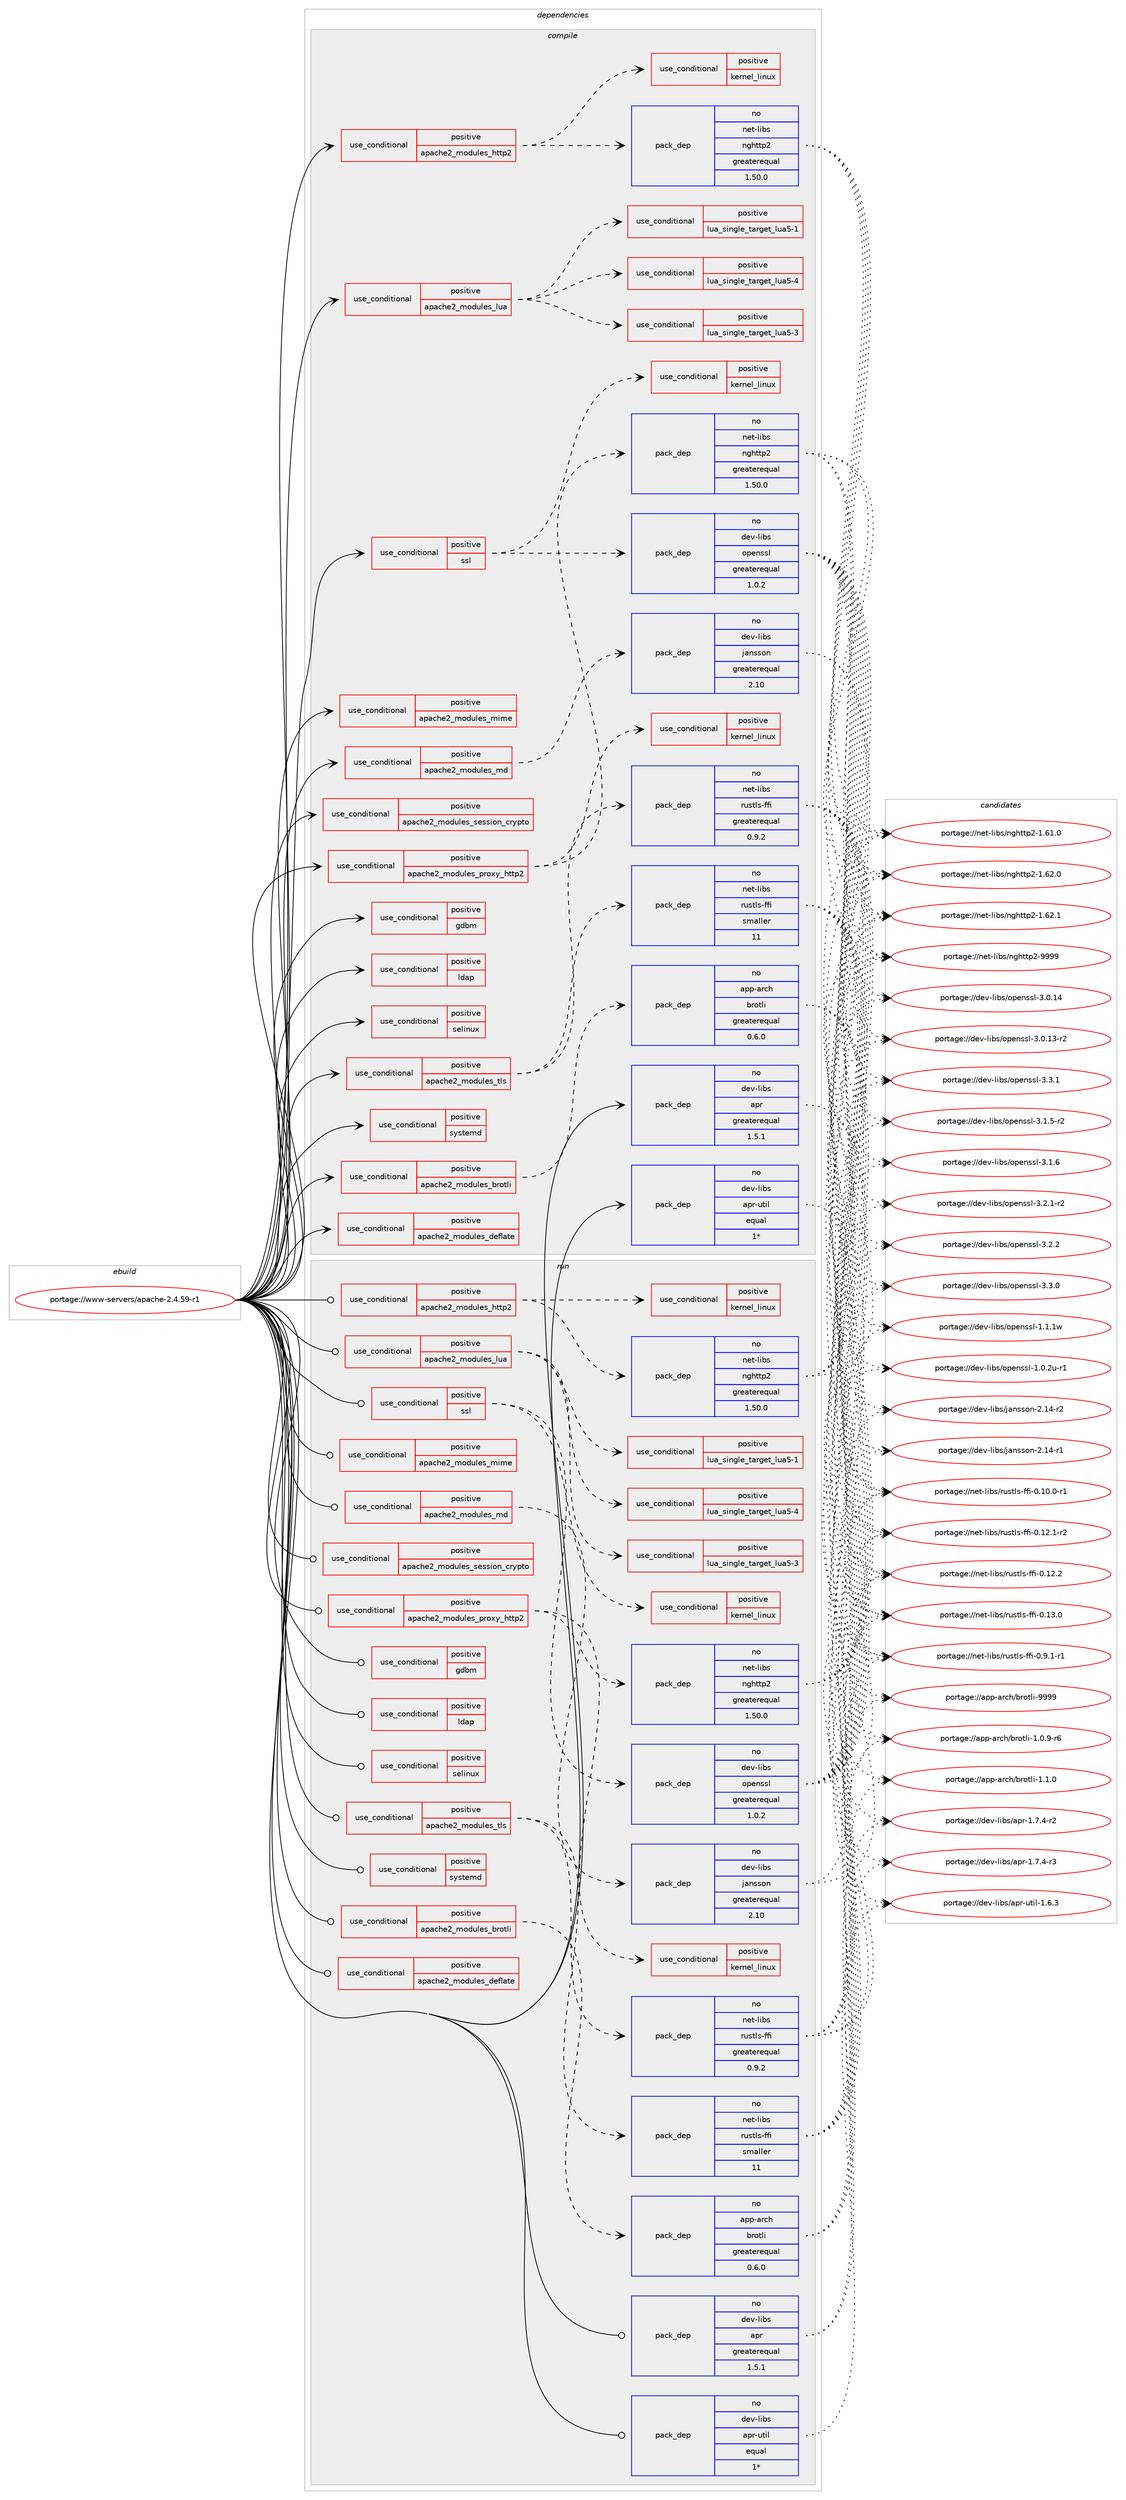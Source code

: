 digraph prolog {

# *************
# Graph options
# *************

newrank=true;
concentrate=true;
compound=true;
graph [rankdir=LR,fontname=Helvetica,fontsize=10,ranksep=1.5];#, ranksep=2.5, nodesep=0.2];
edge  [arrowhead=vee];
node  [fontname=Helvetica,fontsize=10];

# **********
# The ebuild
# **********

subgraph cluster_leftcol {
color=gray;
rank=same;
label=<<i>ebuild</i>>;
id [label="portage://www-servers/apache-2.4.59-r1", color=red, width=4, href="../www-servers/apache-2.4.59-r1.svg"];
}

# ****************
# The dependencies
# ****************

subgraph cluster_midcol {
color=gray;
label=<<i>dependencies</i>>;
subgraph cluster_compile {
fillcolor="#eeeeee";
style=filled;
label=<<i>compile</i>>;
subgraph cond117750 {
dependency226620 [label=<<TABLE BORDER="0" CELLBORDER="1" CELLSPACING="0" CELLPADDING="4"><TR><TD ROWSPAN="3" CELLPADDING="10">use_conditional</TD></TR><TR><TD>positive</TD></TR><TR><TD>apache2_modules_brotli</TD></TR></TABLE>>, shape=none, color=red];
subgraph pack105584 {
dependency226621 [label=<<TABLE BORDER="0" CELLBORDER="1" CELLSPACING="0" CELLPADDING="4" WIDTH="220"><TR><TD ROWSPAN="6" CELLPADDING="30">pack_dep</TD></TR><TR><TD WIDTH="110">no</TD></TR><TR><TD>app-arch</TD></TR><TR><TD>brotli</TD></TR><TR><TD>greaterequal</TD></TR><TR><TD>0.6.0</TD></TR></TABLE>>, shape=none, color=blue];
}
dependency226620:e -> dependency226621:w [weight=20,style="dashed",arrowhead="vee"];
}
id:e -> dependency226620:w [weight=20,style="solid",arrowhead="vee"];
subgraph cond117751 {
dependency226622 [label=<<TABLE BORDER="0" CELLBORDER="1" CELLSPACING="0" CELLPADDING="4"><TR><TD ROWSPAN="3" CELLPADDING="10">use_conditional</TD></TR><TR><TD>positive</TD></TR><TR><TD>apache2_modules_deflate</TD></TR></TABLE>>, shape=none, color=red];
# *** BEGIN UNKNOWN DEPENDENCY TYPE (TODO) ***
# dependency226622 -> package_dependency(portage://www-servers/apache-2.4.59-r1,install,no,sys-libs,zlib,none,[,,],[],[])
# *** END UNKNOWN DEPENDENCY TYPE (TODO) ***

}
id:e -> dependency226622:w [weight=20,style="solid",arrowhead="vee"];
subgraph cond117752 {
dependency226623 [label=<<TABLE BORDER="0" CELLBORDER="1" CELLSPACING="0" CELLPADDING="4"><TR><TD ROWSPAN="3" CELLPADDING="10">use_conditional</TD></TR><TR><TD>positive</TD></TR><TR><TD>apache2_modules_http2</TD></TR></TABLE>>, shape=none, color=red];
subgraph pack105585 {
dependency226624 [label=<<TABLE BORDER="0" CELLBORDER="1" CELLSPACING="0" CELLPADDING="4" WIDTH="220"><TR><TD ROWSPAN="6" CELLPADDING="30">pack_dep</TD></TR><TR><TD WIDTH="110">no</TD></TR><TR><TD>net-libs</TD></TR><TR><TD>nghttp2</TD></TR><TR><TD>greaterequal</TD></TR><TR><TD>1.50.0</TD></TR></TABLE>>, shape=none, color=blue];
}
dependency226623:e -> dependency226624:w [weight=20,style="dashed",arrowhead="vee"];
subgraph cond117753 {
dependency226625 [label=<<TABLE BORDER="0" CELLBORDER="1" CELLSPACING="0" CELLPADDING="4"><TR><TD ROWSPAN="3" CELLPADDING="10">use_conditional</TD></TR><TR><TD>positive</TD></TR><TR><TD>kernel_linux</TD></TR></TABLE>>, shape=none, color=red];
# *** BEGIN UNKNOWN DEPENDENCY TYPE (TODO) ***
# dependency226625 -> package_dependency(portage://www-servers/apache-2.4.59-r1,install,no,sys-apps,util-linux,none,[,,],[],[])
# *** END UNKNOWN DEPENDENCY TYPE (TODO) ***

}
dependency226623:e -> dependency226625:w [weight=20,style="dashed",arrowhead="vee"];
}
id:e -> dependency226623:w [weight=20,style="solid",arrowhead="vee"];
subgraph cond117754 {
dependency226626 [label=<<TABLE BORDER="0" CELLBORDER="1" CELLSPACING="0" CELLPADDING="4"><TR><TD ROWSPAN="3" CELLPADDING="10">use_conditional</TD></TR><TR><TD>positive</TD></TR><TR><TD>apache2_modules_lua</TD></TR></TABLE>>, shape=none, color=red];
subgraph cond117755 {
dependency226627 [label=<<TABLE BORDER="0" CELLBORDER="1" CELLSPACING="0" CELLPADDING="4"><TR><TD ROWSPAN="3" CELLPADDING="10">use_conditional</TD></TR><TR><TD>positive</TD></TR><TR><TD>lua_single_target_lua5-1</TD></TR></TABLE>>, shape=none, color=red];
# *** BEGIN UNKNOWN DEPENDENCY TYPE (TODO) ***
# dependency226627 -> package_dependency(portage://www-servers/apache-2.4.59-r1,install,no,dev-lang,lua,none,[,,],[slot(5.1)],[])
# *** END UNKNOWN DEPENDENCY TYPE (TODO) ***

}
dependency226626:e -> dependency226627:w [weight=20,style="dashed",arrowhead="vee"];
subgraph cond117756 {
dependency226628 [label=<<TABLE BORDER="0" CELLBORDER="1" CELLSPACING="0" CELLPADDING="4"><TR><TD ROWSPAN="3" CELLPADDING="10">use_conditional</TD></TR><TR><TD>positive</TD></TR><TR><TD>lua_single_target_lua5-3</TD></TR></TABLE>>, shape=none, color=red];
# *** BEGIN UNKNOWN DEPENDENCY TYPE (TODO) ***
# dependency226628 -> package_dependency(portage://www-servers/apache-2.4.59-r1,install,no,dev-lang,lua,none,[,,],[slot(5.3)],[])
# *** END UNKNOWN DEPENDENCY TYPE (TODO) ***

}
dependency226626:e -> dependency226628:w [weight=20,style="dashed",arrowhead="vee"];
subgraph cond117757 {
dependency226629 [label=<<TABLE BORDER="0" CELLBORDER="1" CELLSPACING="0" CELLPADDING="4"><TR><TD ROWSPAN="3" CELLPADDING="10">use_conditional</TD></TR><TR><TD>positive</TD></TR><TR><TD>lua_single_target_lua5-4</TD></TR></TABLE>>, shape=none, color=red];
# *** BEGIN UNKNOWN DEPENDENCY TYPE (TODO) ***
# dependency226629 -> package_dependency(portage://www-servers/apache-2.4.59-r1,install,no,dev-lang,lua,none,[,,],[slot(5.4)],[])
# *** END UNKNOWN DEPENDENCY TYPE (TODO) ***

}
dependency226626:e -> dependency226629:w [weight=20,style="dashed",arrowhead="vee"];
}
id:e -> dependency226626:w [weight=20,style="solid",arrowhead="vee"];
subgraph cond117758 {
dependency226630 [label=<<TABLE BORDER="0" CELLBORDER="1" CELLSPACING="0" CELLPADDING="4"><TR><TD ROWSPAN="3" CELLPADDING="10">use_conditional</TD></TR><TR><TD>positive</TD></TR><TR><TD>apache2_modules_md</TD></TR></TABLE>>, shape=none, color=red];
subgraph pack105586 {
dependency226631 [label=<<TABLE BORDER="0" CELLBORDER="1" CELLSPACING="0" CELLPADDING="4" WIDTH="220"><TR><TD ROWSPAN="6" CELLPADDING="30">pack_dep</TD></TR><TR><TD WIDTH="110">no</TD></TR><TR><TD>dev-libs</TD></TR><TR><TD>jansson</TD></TR><TR><TD>greaterequal</TD></TR><TR><TD>2.10</TD></TR></TABLE>>, shape=none, color=blue];
}
dependency226630:e -> dependency226631:w [weight=20,style="dashed",arrowhead="vee"];
}
id:e -> dependency226630:w [weight=20,style="solid",arrowhead="vee"];
subgraph cond117759 {
dependency226632 [label=<<TABLE BORDER="0" CELLBORDER="1" CELLSPACING="0" CELLPADDING="4"><TR><TD ROWSPAN="3" CELLPADDING="10">use_conditional</TD></TR><TR><TD>positive</TD></TR><TR><TD>apache2_modules_mime</TD></TR></TABLE>>, shape=none, color=red];
# *** BEGIN UNKNOWN DEPENDENCY TYPE (TODO) ***
# dependency226632 -> package_dependency(portage://www-servers/apache-2.4.59-r1,install,no,app-misc,mime-types,none,[,,],[],[])
# *** END UNKNOWN DEPENDENCY TYPE (TODO) ***

}
id:e -> dependency226632:w [weight=20,style="solid",arrowhead="vee"];
subgraph cond117760 {
dependency226633 [label=<<TABLE BORDER="0" CELLBORDER="1" CELLSPACING="0" CELLPADDING="4"><TR><TD ROWSPAN="3" CELLPADDING="10">use_conditional</TD></TR><TR><TD>positive</TD></TR><TR><TD>apache2_modules_proxy_http2</TD></TR></TABLE>>, shape=none, color=red];
subgraph pack105587 {
dependency226634 [label=<<TABLE BORDER="0" CELLBORDER="1" CELLSPACING="0" CELLPADDING="4" WIDTH="220"><TR><TD ROWSPAN="6" CELLPADDING="30">pack_dep</TD></TR><TR><TD WIDTH="110">no</TD></TR><TR><TD>net-libs</TD></TR><TR><TD>nghttp2</TD></TR><TR><TD>greaterequal</TD></TR><TR><TD>1.50.0</TD></TR></TABLE>>, shape=none, color=blue];
}
dependency226633:e -> dependency226634:w [weight=20,style="dashed",arrowhead="vee"];
subgraph cond117761 {
dependency226635 [label=<<TABLE BORDER="0" CELLBORDER="1" CELLSPACING="0" CELLPADDING="4"><TR><TD ROWSPAN="3" CELLPADDING="10">use_conditional</TD></TR><TR><TD>positive</TD></TR><TR><TD>kernel_linux</TD></TR></TABLE>>, shape=none, color=red];
# *** BEGIN UNKNOWN DEPENDENCY TYPE (TODO) ***
# dependency226635 -> package_dependency(portage://www-servers/apache-2.4.59-r1,install,no,sys-apps,util-linux,none,[,,],[],[])
# *** END UNKNOWN DEPENDENCY TYPE (TODO) ***

}
dependency226633:e -> dependency226635:w [weight=20,style="dashed",arrowhead="vee"];
}
id:e -> dependency226633:w [weight=20,style="solid",arrowhead="vee"];
subgraph cond117762 {
dependency226636 [label=<<TABLE BORDER="0" CELLBORDER="1" CELLSPACING="0" CELLPADDING="4"><TR><TD ROWSPAN="3" CELLPADDING="10">use_conditional</TD></TR><TR><TD>positive</TD></TR><TR><TD>apache2_modules_session_crypto</TD></TR></TABLE>>, shape=none, color=red];
# *** BEGIN UNKNOWN DEPENDENCY TYPE (TODO) ***
# dependency226636 -> package_dependency(portage://www-servers/apache-2.4.59-r1,install,no,dev-libs,apr-util,none,[,,],[],[use(enable(openssl),none)])
# *** END UNKNOWN DEPENDENCY TYPE (TODO) ***

}
id:e -> dependency226636:w [weight=20,style="solid",arrowhead="vee"];
subgraph cond117763 {
dependency226637 [label=<<TABLE BORDER="0" CELLBORDER="1" CELLSPACING="0" CELLPADDING="4"><TR><TD ROWSPAN="3" CELLPADDING="10">use_conditional</TD></TR><TR><TD>positive</TD></TR><TR><TD>apache2_modules_tls</TD></TR></TABLE>>, shape=none, color=red];
subgraph pack105588 {
dependency226638 [label=<<TABLE BORDER="0" CELLBORDER="1" CELLSPACING="0" CELLPADDING="4" WIDTH="220"><TR><TD ROWSPAN="6" CELLPADDING="30">pack_dep</TD></TR><TR><TD WIDTH="110">no</TD></TR><TR><TD>net-libs</TD></TR><TR><TD>rustls-ffi</TD></TR><TR><TD>greaterequal</TD></TR><TR><TD>0.9.2</TD></TR></TABLE>>, shape=none, color=blue];
}
dependency226637:e -> dependency226638:w [weight=20,style="dashed",arrowhead="vee"];
subgraph pack105589 {
dependency226639 [label=<<TABLE BORDER="0" CELLBORDER="1" CELLSPACING="0" CELLPADDING="4" WIDTH="220"><TR><TD ROWSPAN="6" CELLPADDING="30">pack_dep</TD></TR><TR><TD WIDTH="110">no</TD></TR><TR><TD>net-libs</TD></TR><TR><TD>rustls-ffi</TD></TR><TR><TD>smaller</TD></TR><TR><TD>11</TD></TR></TABLE>>, shape=none, color=blue];
}
dependency226637:e -> dependency226639:w [weight=20,style="dashed",arrowhead="vee"];
}
id:e -> dependency226637:w [weight=20,style="solid",arrowhead="vee"];
subgraph cond117764 {
dependency226640 [label=<<TABLE BORDER="0" CELLBORDER="1" CELLSPACING="0" CELLPADDING="4"><TR><TD ROWSPAN="3" CELLPADDING="10">use_conditional</TD></TR><TR><TD>positive</TD></TR><TR><TD>gdbm</TD></TR></TABLE>>, shape=none, color=red];
# *** BEGIN UNKNOWN DEPENDENCY TYPE (TODO) ***
# dependency226640 -> package_dependency(portage://www-servers/apache-2.4.59-r1,install,no,sys-libs,gdbm,none,[,,],any_same_slot,[])
# *** END UNKNOWN DEPENDENCY TYPE (TODO) ***

}
id:e -> dependency226640:w [weight=20,style="solid",arrowhead="vee"];
subgraph cond117765 {
dependency226641 [label=<<TABLE BORDER="0" CELLBORDER="1" CELLSPACING="0" CELLPADDING="4"><TR><TD ROWSPAN="3" CELLPADDING="10">use_conditional</TD></TR><TR><TD>positive</TD></TR><TR><TD>ldap</TD></TR></TABLE>>, shape=none, color=red];
# *** BEGIN UNKNOWN DEPENDENCY TYPE (TODO) ***
# dependency226641 -> package_dependency(portage://www-servers/apache-2.4.59-r1,install,no,net-nds,openldap,none,[,,],any_same_slot,[])
# *** END UNKNOWN DEPENDENCY TYPE (TODO) ***

}
id:e -> dependency226641:w [weight=20,style="solid",arrowhead="vee"];
subgraph cond117766 {
dependency226642 [label=<<TABLE BORDER="0" CELLBORDER="1" CELLSPACING="0" CELLPADDING="4"><TR><TD ROWSPAN="3" CELLPADDING="10">use_conditional</TD></TR><TR><TD>positive</TD></TR><TR><TD>selinux</TD></TR></TABLE>>, shape=none, color=red];
# *** BEGIN UNKNOWN DEPENDENCY TYPE (TODO) ***
# dependency226642 -> package_dependency(portage://www-servers/apache-2.4.59-r1,install,no,sec-policy,selinux-apache,none,[,,],[],[])
# *** END UNKNOWN DEPENDENCY TYPE (TODO) ***

}
id:e -> dependency226642:w [weight=20,style="solid",arrowhead="vee"];
subgraph cond117767 {
dependency226643 [label=<<TABLE BORDER="0" CELLBORDER="1" CELLSPACING="0" CELLPADDING="4"><TR><TD ROWSPAN="3" CELLPADDING="10">use_conditional</TD></TR><TR><TD>positive</TD></TR><TR><TD>ssl</TD></TR></TABLE>>, shape=none, color=red];
subgraph pack105590 {
dependency226644 [label=<<TABLE BORDER="0" CELLBORDER="1" CELLSPACING="0" CELLPADDING="4" WIDTH="220"><TR><TD ROWSPAN="6" CELLPADDING="30">pack_dep</TD></TR><TR><TD WIDTH="110">no</TD></TR><TR><TD>dev-libs</TD></TR><TR><TD>openssl</TD></TR><TR><TD>greaterequal</TD></TR><TR><TD>1.0.2</TD></TR></TABLE>>, shape=none, color=blue];
}
dependency226643:e -> dependency226644:w [weight=20,style="dashed",arrowhead="vee"];
subgraph cond117768 {
dependency226645 [label=<<TABLE BORDER="0" CELLBORDER="1" CELLSPACING="0" CELLPADDING="4"><TR><TD ROWSPAN="3" CELLPADDING="10">use_conditional</TD></TR><TR><TD>positive</TD></TR><TR><TD>kernel_linux</TD></TR></TABLE>>, shape=none, color=red];
# *** BEGIN UNKNOWN DEPENDENCY TYPE (TODO) ***
# dependency226645 -> package_dependency(portage://www-servers/apache-2.4.59-r1,install,no,sys-apps,util-linux,none,[,,],[],[])
# *** END UNKNOWN DEPENDENCY TYPE (TODO) ***

}
dependency226643:e -> dependency226645:w [weight=20,style="dashed",arrowhead="vee"];
}
id:e -> dependency226643:w [weight=20,style="solid",arrowhead="vee"];
subgraph cond117769 {
dependency226646 [label=<<TABLE BORDER="0" CELLBORDER="1" CELLSPACING="0" CELLPADDING="4"><TR><TD ROWSPAN="3" CELLPADDING="10">use_conditional</TD></TR><TR><TD>positive</TD></TR><TR><TD>systemd</TD></TR></TABLE>>, shape=none, color=red];
# *** BEGIN UNKNOWN DEPENDENCY TYPE (TODO) ***
# dependency226646 -> package_dependency(portage://www-servers/apache-2.4.59-r1,install,no,sys-apps,systemd,none,[,,],[],[])
# *** END UNKNOWN DEPENDENCY TYPE (TODO) ***

}
id:e -> dependency226646:w [weight=20,style="solid",arrowhead="vee"];
# *** BEGIN UNKNOWN DEPENDENCY TYPE (TODO) ***
# id -> package_dependency(portage://www-servers/apache-2.4.59-r1,install,no,acct-group,apache,none,[,,],[],[])
# *** END UNKNOWN DEPENDENCY TYPE (TODO) ***

# *** BEGIN UNKNOWN DEPENDENCY TYPE (TODO) ***
# id -> package_dependency(portage://www-servers/apache-2.4.59-r1,install,no,acct-user,apache,none,[,,],[],[])
# *** END UNKNOWN DEPENDENCY TYPE (TODO) ***

# *** BEGIN UNKNOWN DEPENDENCY TYPE (TODO) ***
# id -> package_dependency(portage://www-servers/apache-2.4.59-r1,install,no,dev-lang,perl,none,[,,],[],[])
# *** END UNKNOWN DEPENDENCY TYPE (TODO) ***

subgraph pack105591 {
dependency226647 [label=<<TABLE BORDER="0" CELLBORDER="1" CELLSPACING="0" CELLPADDING="4" WIDTH="220"><TR><TD ROWSPAN="6" CELLPADDING="30">pack_dep</TD></TR><TR><TD WIDTH="110">no</TD></TR><TR><TD>dev-libs</TD></TR><TR><TD>apr</TD></TR><TR><TD>greaterequal</TD></TR><TR><TD>1.5.1</TD></TR></TABLE>>, shape=none, color=blue];
}
id:e -> dependency226647:w [weight=20,style="solid",arrowhead="vee"];
subgraph pack105592 {
dependency226648 [label=<<TABLE BORDER="0" CELLBORDER="1" CELLSPACING="0" CELLPADDING="4" WIDTH="220"><TR><TD ROWSPAN="6" CELLPADDING="30">pack_dep</TD></TR><TR><TD WIDTH="110">no</TD></TR><TR><TD>dev-libs</TD></TR><TR><TD>apr-util</TD></TR><TR><TD>equal</TD></TR><TR><TD>1*</TD></TR></TABLE>>, shape=none, color=blue];
}
id:e -> dependency226648:w [weight=20,style="solid",arrowhead="vee"];
# *** BEGIN UNKNOWN DEPENDENCY TYPE (TODO) ***
# id -> package_dependency(portage://www-servers/apache-2.4.59-r1,install,no,dev-libs,libpcre2,none,[,,],[],[])
# *** END UNKNOWN DEPENDENCY TYPE (TODO) ***

# *** BEGIN UNKNOWN DEPENDENCY TYPE (TODO) ***
# id -> package_dependency(portage://www-servers/apache-2.4.59-r1,install,no,virtual,libcrypt,none,[,,],any_same_slot,[])
# *** END UNKNOWN DEPENDENCY TYPE (TODO) ***

}
subgraph cluster_compileandrun {
fillcolor="#eeeeee";
style=filled;
label=<<i>compile and run</i>>;
}
subgraph cluster_run {
fillcolor="#eeeeee";
style=filled;
label=<<i>run</i>>;
subgraph cond117770 {
dependency226649 [label=<<TABLE BORDER="0" CELLBORDER="1" CELLSPACING="0" CELLPADDING="4"><TR><TD ROWSPAN="3" CELLPADDING="10">use_conditional</TD></TR><TR><TD>positive</TD></TR><TR><TD>apache2_modules_brotli</TD></TR></TABLE>>, shape=none, color=red];
subgraph pack105593 {
dependency226650 [label=<<TABLE BORDER="0" CELLBORDER="1" CELLSPACING="0" CELLPADDING="4" WIDTH="220"><TR><TD ROWSPAN="6" CELLPADDING="30">pack_dep</TD></TR><TR><TD WIDTH="110">no</TD></TR><TR><TD>app-arch</TD></TR><TR><TD>brotli</TD></TR><TR><TD>greaterequal</TD></TR><TR><TD>0.6.0</TD></TR></TABLE>>, shape=none, color=blue];
}
dependency226649:e -> dependency226650:w [weight=20,style="dashed",arrowhead="vee"];
}
id:e -> dependency226649:w [weight=20,style="solid",arrowhead="odot"];
subgraph cond117771 {
dependency226651 [label=<<TABLE BORDER="0" CELLBORDER="1" CELLSPACING="0" CELLPADDING="4"><TR><TD ROWSPAN="3" CELLPADDING="10">use_conditional</TD></TR><TR><TD>positive</TD></TR><TR><TD>apache2_modules_deflate</TD></TR></TABLE>>, shape=none, color=red];
# *** BEGIN UNKNOWN DEPENDENCY TYPE (TODO) ***
# dependency226651 -> package_dependency(portage://www-servers/apache-2.4.59-r1,run,no,sys-libs,zlib,none,[,,],[],[])
# *** END UNKNOWN DEPENDENCY TYPE (TODO) ***

}
id:e -> dependency226651:w [weight=20,style="solid",arrowhead="odot"];
subgraph cond117772 {
dependency226652 [label=<<TABLE BORDER="0" CELLBORDER="1" CELLSPACING="0" CELLPADDING="4"><TR><TD ROWSPAN="3" CELLPADDING="10">use_conditional</TD></TR><TR><TD>positive</TD></TR><TR><TD>apache2_modules_http2</TD></TR></TABLE>>, shape=none, color=red];
subgraph pack105594 {
dependency226653 [label=<<TABLE BORDER="0" CELLBORDER="1" CELLSPACING="0" CELLPADDING="4" WIDTH="220"><TR><TD ROWSPAN="6" CELLPADDING="30">pack_dep</TD></TR><TR><TD WIDTH="110">no</TD></TR><TR><TD>net-libs</TD></TR><TR><TD>nghttp2</TD></TR><TR><TD>greaterequal</TD></TR><TR><TD>1.50.0</TD></TR></TABLE>>, shape=none, color=blue];
}
dependency226652:e -> dependency226653:w [weight=20,style="dashed",arrowhead="vee"];
subgraph cond117773 {
dependency226654 [label=<<TABLE BORDER="0" CELLBORDER="1" CELLSPACING="0" CELLPADDING="4"><TR><TD ROWSPAN="3" CELLPADDING="10">use_conditional</TD></TR><TR><TD>positive</TD></TR><TR><TD>kernel_linux</TD></TR></TABLE>>, shape=none, color=red];
# *** BEGIN UNKNOWN DEPENDENCY TYPE (TODO) ***
# dependency226654 -> package_dependency(portage://www-servers/apache-2.4.59-r1,run,no,sys-apps,util-linux,none,[,,],[],[])
# *** END UNKNOWN DEPENDENCY TYPE (TODO) ***

}
dependency226652:e -> dependency226654:w [weight=20,style="dashed",arrowhead="vee"];
}
id:e -> dependency226652:w [weight=20,style="solid",arrowhead="odot"];
subgraph cond117774 {
dependency226655 [label=<<TABLE BORDER="0" CELLBORDER="1" CELLSPACING="0" CELLPADDING="4"><TR><TD ROWSPAN="3" CELLPADDING="10">use_conditional</TD></TR><TR><TD>positive</TD></TR><TR><TD>apache2_modules_lua</TD></TR></TABLE>>, shape=none, color=red];
subgraph cond117775 {
dependency226656 [label=<<TABLE BORDER="0" CELLBORDER="1" CELLSPACING="0" CELLPADDING="4"><TR><TD ROWSPAN="3" CELLPADDING="10">use_conditional</TD></TR><TR><TD>positive</TD></TR><TR><TD>lua_single_target_lua5-1</TD></TR></TABLE>>, shape=none, color=red];
# *** BEGIN UNKNOWN DEPENDENCY TYPE (TODO) ***
# dependency226656 -> package_dependency(portage://www-servers/apache-2.4.59-r1,run,no,dev-lang,lua,none,[,,],[slot(5.1)],[])
# *** END UNKNOWN DEPENDENCY TYPE (TODO) ***

}
dependency226655:e -> dependency226656:w [weight=20,style="dashed",arrowhead="vee"];
subgraph cond117776 {
dependency226657 [label=<<TABLE BORDER="0" CELLBORDER="1" CELLSPACING="0" CELLPADDING="4"><TR><TD ROWSPAN="3" CELLPADDING="10">use_conditional</TD></TR><TR><TD>positive</TD></TR><TR><TD>lua_single_target_lua5-3</TD></TR></TABLE>>, shape=none, color=red];
# *** BEGIN UNKNOWN DEPENDENCY TYPE (TODO) ***
# dependency226657 -> package_dependency(portage://www-servers/apache-2.4.59-r1,run,no,dev-lang,lua,none,[,,],[slot(5.3)],[])
# *** END UNKNOWN DEPENDENCY TYPE (TODO) ***

}
dependency226655:e -> dependency226657:w [weight=20,style="dashed",arrowhead="vee"];
subgraph cond117777 {
dependency226658 [label=<<TABLE BORDER="0" CELLBORDER="1" CELLSPACING="0" CELLPADDING="4"><TR><TD ROWSPAN="3" CELLPADDING="10">use_conditional</TD></TR><TR><TD>positive</TD></TR><TR><TD>lua_single_target_lua5-4</TD></TR></TABLE>>, shape=none, color=red];
# *** BEGIN UNKNOWN DEPENDENCY TYPE (TODO) ***
# dependency226658 -> package_dependency(portage://www-servers/apache-2.4.59-r1,run,no,dev-lang,lua,none,[,,],[slot(5.4)],[])
# *** END UNKNOWN DEPENDENCY TYPE (TODO) ***

}
dependency226655:e -> dependency226658:w [weight=20,style="dashed",arrowhead="vee"];
}
id:e -> dependency226655:w [weight=20,style="solid",arrowhead="odot"];
subgraph cond117778 {
dependency226659 [label=<<TABLE BORDER="0" CELLBORDER="1" CELLSPACING="0" CELLPADDING="4"><TR><TD ROWSPAN="3" CELLPADDING="10">use_conditional</TD></TR><TR><TD>positive</TD></TR><TR><TD>apache2_modules_md</TD></TR></TABLE>>, shape=none, color=red];
subgraph pack105595 {
dependency226660 [label=<<TABLE BORDER="0" CELLBORDER="1" CELLSPACING="0" CELLPADDING="4" WIDTH="220"><TR><TD ROWSPAN="6" CELLPADDING="30">pack_dep</TD></TR><TR><TD WIDTH="110">no</TD></TR><TR><TD>dev-libs</TD></TR><TR><TD>jansson</TD></TR><TR><TD>greaterequal</TD></TR><TR><TD>2.10</TD></TR></TABLE>>, shape=none, color=blue];
}
dependency226659:e -> dependency226660:w [weight=20,style="dashed",arrowhead="vee"];
}
id:e -> dependency226659:w [weight=20,style="solid",arrowhead="odot"];
subgraph cond117779 {
dependency226661 [label=<<TABLE BORDER="0" CELLBORDER="1" CELLSPACING="0" CELLPADDING="4"><TR><TD ROWSPAN="3" CELLPADDING="10">use_conditional</TD></TR><TR><TD>positive</TD></TR><TR><TD>apache2_modules_mime</TD></TR></TABLE>>, shape=none, color=red];
# *** BEGIN UNKNOWN DEPENDENCY TYPE (TODO) ***
# dependency226661 -> package_dependency(portage://www-servers/apache-2.4.59-r1,run,no,app-misc,mime-types,none,[,,],[],[])
# *** END UNKNOWN DEPENDENCY TYPE (TODO) ***

}
id:e -> dependency226661:w [weight=20,style="solid",arrowhead="odot"];
subgraph cond117780 {
dependency226662 [label=<<TABLE BORDER="0" CELLBORDER="1" CELLSPACING="0" CELLPADDING="4"><TR><TD ROWSPAN="3" CELLPADDING="10">use_conditional</TD></TR><TR><TD>positive</TD></TR><TR><TD>apache2_modules_proxy_http2</TD></TR></TABLE>>, shape=none, color=red];
subgraph pack105596 {
dependency226663 [label=<<TABLE BORDER="0" CELLBORDER="1" CELLSPACING="0" CELLPADDING="4" WIDTH="220"><TR><TD ROWSPAN="6" CELLPADDING="30">pack_dep</TD></TR><TR><TD WIDTH="110">no</TD></TR><TR><TD>net-libs</TD></TR><TR><TD>nghttp2</TD></TR><TR><TD>greaterequal</TD></TR><TR><TD>1.50.0</TD></TR></TABLE>>, shape=none, color=blue];
}
dependency226662:e -> dependency226663:w [weight=20,style="dashed",arrowhead="vee"];
subgraph cond117781 {
dependency226664 [label=<<TABLE BORDER="0" CELLBORDER="1" CELLSPACING="0" CELLPADDING="4"><TR><TD ROWSPAN="3" CELLPADDING="10">use_conditional</TD></TR><TR><TD>positive</TD></TR><TR><TD>kernel_linux</TD></TR></TABLE>>, shape=none, color=red];
# *** BEGIN UNKNOWN DEPENDENCY TYPE (TODO) ***
# dependency226664 -> package_dependency(portage://www-servers/apache-2.4.59-r1,run,no,sys-apps,util-linux,none,[,,],[],[])
# *** END UNKNOWN DEPENDENCY TYPE (TODO) ***

}
dependency226662:e -> dependency226664:w [weight=20,style="dashed",arrowhead="vee"];
}
id:e -> dependency226662:w [weight=20,style="solid",arrowhead="odot"];
subgraph cond117782 {
dependency226665 [label=<<TABLE BORDER="0" CELLBORDER="1" CELLSPACING="0" CELLPADDING="4"><TR><TD ROWSPAN="3" CELLPADDING="10">use_conditional</TD></TR><TR><TD>positive</TD></TR><TR><TD>apache2_modules_session_crypto</TD></TR></TABLE>>, shape=none, color=red];
# *** BEGIN UNKNOWN DEPENDENCY TYPE (TODO) ***
# dependency226665 -> package_dependency(portage://www-servers/apache-2.4.59-r1,run,no,dev-libs,apr-util,none,[,,],[],[use(enable(openssl),none)])
# *** END UNKNOWN DEPENDENCY TYPE (TODO) ***

}
id:e -> dependency226665:w [weight=20,style="solid",arrowhead="odot"];
subgraph cond117783 {
dependency226666 [label=<<TABLE BORDER="0" CELLBORDER="1" CELLSPACING="0" CELLPADDING="4"><TR><TD ROWSPAN="3" CELLPADDING="10">use_conditional</TD></TR><TR><TD>positive</TD></TR><TR><TD>apache2_modules_tls</TD></TR></TABLE>>, shape=none, color=red];
subgraph pack105597 {
dependency226667 [label=<<TABLE BORDER="0" CELLBORDER="1" CELLSPACING="0" CELLPADDING="4" WIDTH="220"><TR><TD ROWSPAN="6" CELLPADDING="30">pack_dep</TD></TR><TR><TD WIDTH="110">no</TD></TR><TR><TD>net-libs</TD></TR><TR><TD>rustls-ffi</TD></TR><TR><TD>greaterequal</TD></TR><TR><TD>0.9.2</TD></TR></TABLE>>, shape=none, color=blue];
}
dependency226666:e -> dependency226667:w [weight=20,style="dashed",arrowhead="vee"];
subgraph pack105598 {
dependency226668 [label=<<TABLE BORDER="0" CELLBORDER="1" CELLSPACING="0" CELLPADDING="4" WIDTH="220"><TR><TD ROWSPAN="6" CELLPADDING="30">pack_dep</TD></TR><TR><TD WIDTH="110">no</TD></TR><TR><TD>net-libs</TD></TR><TR><TD>rustls-ffi</TD></TR><TR><TD>smaller</TD></TR><TR><TD>11</TD></TR></TABLE>>, shape=none, color=blue];
}
dependency226666:e -> dependency226668:w [weight=20,style="dashed",arrowhead="vee"];
}
id:e -> dependency226666:w [weight=20,style="solid",arrowhead="odot"];
subgraph cond117784 {
dependency226669 [label=<<TABLE BORDER="0" CELLBORDER="1" CELLSPACING="0" CELLPADDING="4"><TR><TD ROWSPAN="3" CELLPADDING="10">use_conditional</TD></TR><TR><TD>positive</TD></TR><TR><TD>gdbm</TD></TR></TABLE>>, shape=none, color=red];
# *** BEGIN UNKNOWN DEPENDENCY TYPE (TODO) ***
# dependency226669 -> package_dependency(portage://www-servers/apache-2.4.59-r1,run,no,sys-libs,gdbm,none,[,,],any_same_slot,[])
# *** END UNKNOWN DEPENDENCY TYPE (TODO) ***

}
id:e -> dependency226669:w [weight=20,style="solid",arrowhead="odot"];
subgraph cond117785 {
dependency226670 [label=<<TABLE BORDER="0" CELLBORDER="1" CELLSPACING="0" CELLPADDING="4"><TR><TD ROWSPAN="3" CELLPADDING="10">use_conditional</TD></TR><TR><TD>positive</TD></TR><TR><TD>ldap</TD></TR></TABLE>>, shape=none, color=red];
# *** BEGIN UNKNOWN DEPENDENCY TYPE (TODO) ***
# dependency226670 -> package_dependency(portage://www-servers/apache-2.4.59-r1,run,no,net-nds,openldap,none,[,,],any_same_slot,[])
# *** END UNKNOWN DEPENDENCY TYPE (TODO) ***

}
id:e -> dependency226670:w [weight=20,style="solid",arrowhead="odot"];
subgraph cond117786 {
dependency226671 [label=<<TABLE BORDER="0" CELLBORDER="1" CELLSPACING="0" CELLPADDING="4"><TR><TD ROWSPAN="3" CELLPADDING="10">use_conditional</TD></TR><TR><TD>positive</TD></TR><TR><TD>selinux</TD></TR></TABLE>>, shape=none, color=red];
# *** BEGIN UNKNOWN DEPENDENCY TYPE (TODO) ***
# dependency226671 -> package_dependency(portage://www-servers/apache-2.4.59-r1,run,no,sec-policy,selinux-apache,none,[,,],[],[])
# *** END UNKNOWN DEPENDENCY TYPE (TODO) ***

}
id:e -> dependency226671:w [weight=20,style="solid",arrowhead="odot"];
subgraph cond117787 {
dependency226672 [label=<<TABLE BORDER="0" CELLBORDER="1" CELLSPACING="0" CELLPADDING="4"><TR><TD ROWSPAN="3" CELLPADDING="10">use_conditional</TD></TR><TR><TD>positive</TD></TR><TR><TD>ssl</TD></TR></TABLE>>, shape=none, color=red];
subgraph pack105599 {
dependency226673 [label=<<TABLE BORDER="0" CELLBORDER="1" CELLSPACING="0" CELLPADDING="4" WIDTH="220"><TR><TD ROWSPAN="6" CELLPADDING="30">pack_dep</TD></TR><TR><TD WIDTH="110">no</TD></TR><TR><TD>dev-libs</TD></TR><TR><TD>openssl</TD></TR><TR><TD>greaterequal</TD></TR><TR><TD>1.0.2</TD></TR></TABLE>>, shape=none, color=blue];
}
dependency226672:e -> dependency226673:w [weight=20,style="dashed",arrowhead="vee"];
subgraph cond117788 {
dependency226674 [label=<<TABLE BORDER="0" CELLBORDER="1" CELLSPACING="0" CELLPADDING="4"><TR><TD ROWSPAN="3" CELLPADDING="10">use_conditional</TD></TR><TR><TD>positive</TD></TR><TR><TD>kernel_linux</TD></TR></TABLE>>, shape=none, color=red];
# *** BEGIN UNKNOWN DEPENDENCY TYPE (TODO) ***
# dependency226674 -> package_dependency(portage://www-servers/apache-2.4.59-r1,run,no,sys-apps,util-linux,none,[,,],[],[])
# *** END UNKNOWN DEPENDENCY TYPE (TODO) ***

}
dependency226672:e -> dependency226674:w [weight=20,style="dashed",arrowhead="vee"];
}
id:e -> dependency226672:w [weight=20,style="solid",arrowhead="odot"];
subgraph cond117789 {
dependency226675 [label=<<TABLE BORDER="0" CELLBORDER="1" CELLSPACING="0" CELLPADDING="4"><TR><TD ROWSPAN="3" CELLPADDING="10">use_conditional</TD></TR><TR><TD>positive</TD></TR><TR><TD>systemd</TD></TR></TABLE>>, shape=none, color=red];
# *** BEGIN UNKNOWN DEPENDENCY TYPE (TODO) ***
# dependency226675 -> package_dependency(portage://www-servers/apache-2.4.59-r1,run,no,sys-apps,systemd,none,[,,],[],[])
# *** END UNKNOWN DEPENDENCY TYPE (TODO) ***

}
id:e -> dependency226675:w [weight=20,style="solid",arrowhead="odot"];
# *** BEGIN UNKNOWN DEPENDENCY TYPE (TODO) ***
# id -> package_dependency(portage://www-servers/apache-2.4.59-r1,run,no,acct-group,apache,none,[,,],[],[])
# *** END UNKNOWN DEPENDENCY TYPE (TODO) ***

# *** BEGIN UNKNOWN DEPENDENCY TYPE (TODO) ***
# id -> package_dependency(portage://www-servers/apache-2.4.59-r1,run,no,acct-user,apache,none,[,,],[],[])
# *** END UNKNOWN DEPENDENCY TYPE (TODO) ***

# *** BEGIN UNKNOWN DEPENDENCY TYPE (TODO) ***
# id -> package_dependency(portage://www-servers/apache-2.4.59-r1,run,no,dev-lang,perl,none,[,,],[],[])
# *** END UNKNOWN DEPENDENCY TYPE (TODO) ***

subgraph pack105600 {
dependency226676 [label=<<TABLE BORDER="0" CELLBORDER="1" CELLSPACING="0" CELLPADDING="4" WIDTH="220"><TR><TD ROWSPAN="6" CELLPADDING="30">pack_dep</TD></TR><TR><TD WIDTH="110">no</TD></TR><TR><TD>dev-libs</TD></TR><TR><TD>apr</TD></TR><TR><TD>greaterequal</TD></TR><TR><TD>1.5.1</TD></TR></TABLE>>, shape=none, color=blue];
}
id:e -> dependency226676:w [weight=20,style="solid",arrowhead="odot"];
subgraph pack105601 {
dependency226677 [label=<<TABLE BORDER="0" CELLBORDER="1" CELLSPACING="0" CELLPADDING="4" WIDTH="220"><TR><TD ROWSPAN="6" CELLPADDING="30">pack_dep</TD></TR><TR><TD WIDTH="110">no</TD></TR><TR><TD>dev-libs</TD></TR><TR><TD>apr-util</TD></TR><TR><TD>equal</TD></TR><TR><TD>1*</TD></TR></TABLE>>, shape=none, color=blue];
}
id:e -> dependency226677:w [weight=20,style="solid",arrowhead="odot"];
# *** BEGIN UNKNOWN DEPENDENCY TYPE (TODO) ***
# id -> package_dependency(portage://www-servers/apache-2.4.59-r1,run,no,dev-libs,libpcre2,none,[,,],[],[])
# *** END UNKNOWN DEPENDENCY TYPE (TODO) ***

# *** BEGIN UNKNOWN DEPENDENCY TYPE (TODO) ***
# id -> package_dependency(portage://www-servers/apache-2.4.59-r1,run,no,virtual,libcrypt,none,[,,],any_same_slot,[])
# *** END UNKNOWN DEPENDENCY TYPE (TODO) ***

# *** BEGIN UNKNOWN DEPENDENCY TYPE (TODO) ***
# id -> package_dependency(portage://www-servers/apache-2.4.59-r1,run,no,virtual,tmpfiles,none,[,,],[],[])
# *** END UNKNOWN DEPENDENCY TYPE (TODO) ***

}
}

# **************
# The candidates
# **************

subgraph cluster_choices {
rank=same;
color=gray;
label=<<i>candidates</i>>;

subgraph choice105584 {
color=black;
nodesep=1;
choice9711211245971149910447981141111161081054549464846574511454 [label="portage://app-arch/brotli-1.0.9-r6", color=red, width=4,href="../app-arch/brotli-1.0.9-r6.svg"];
choice971121124597114991044798114111116108105454946494648 [label="portage://app-arch/brotli-1.1.0", color=red, width=4,href="../app-arch/brotli-1.1.0.svg"];
choice9711211245971149910447981141111161081054557575757 [label="portage://app-arch/brotli-9999", color=red, width=4,href="../app-arch/brotli-9999.svg"];
dependency226621:e -> choice9711211245971149910447981141111161081054549464846574511454:w [style=dotted,weight="100"];
dependency226621:e -> choice971121124597114991044798114111116108105454946494648:w [style=dotted,weight="100"];
dependency226621:e -> choice9711211245971149910447981141111161081054557575757:w [style=dotted,weight="100"];
}
subgraph choice105585 {
color=black;
nodesep=1;
choice1101011164510810598115471101031041161161125045494654494648 [label="portage://net-libs/nghttp2-1.61.0", color=red, width=4,href="../net-libs/nghttp2-1.61.0.svg"];
choice1101011164510810598115471101031041161161125045494654504648 [label="portage://net-libs/nghttp2-1.62.0", color=red, width=4,href="../net-libs/nghttp2-1.62.0.svg"];
choice1101011164510810598115471101031041161161125045494654504649 [label="portage://net-libs/nghttp2-1.62.1", color=red, width=4,href="../net-libs/nghttp2-1.62.1.svg"];
choice110101116451081059811547110103104116116112504557575757 [label="portage://net-libs/nghttp2-9999", color=red, width=4,href="../net-libs/nghttp2-9999.svg"];
dependency226624:e -> choice1101011164510810598115471101031041161161125045494654494648:w [style=dotted,weight="100"];
dependency226624:e -> choice1101011164510810598115471101031041161161125045494654504648:w [style=dotted,weight="100"];
dependency226624:e -> choice1101011164510810598115471101031041161161125045494654504649:w [style=dotted,weight="100"];
dependency226624:e -> choice110101116451081059811547110103104116116112504557575757:w [style=dotted,weight="100"];
}
subgraph choice105586 {
color=black;
nodesep=1;
choice1001011184510810598115471069711011511511111045504649524511449 [label="portage://dev-libs/jansson-2.14-r1", color=red, width=4,href="../dev-libs/jansson-2.14-r1.svg"];
choice1001011184510810598115471069711011511511111045504649524511450 [label="portage://dev-libs/jansson-2.14-r2", color=red, width=4,href="../dev-libs/jansson-2.14-r2.svg"];
dependency226631:e -> choice1001011184510810598115471069711011511511111045504649524511449:w [style=dotted,weight="100"];
dependency226631:e -> choice1001011184510810598115471069711011511511111045504649524511450:w [style=dotted,weight="100"];
}
subgraph choice105587 {
color=black;
nodesep=1;
choice1101011164510810598115471101031041161161125045494654494648 [label="portage://net-libs/nghttp2-1.61.0", color=red, width=4,href="../net-libs/nghttp2-1.61.0.svg"];
choice1101011164510810598115471101031041161161125045494654504648 [label="portage://net-libs/nghttp2-1.62.0", color=red, width=4,href="../net-libs/nghttp2-1.62.0.svg"];
choice1101011164510810598115471101031041161161125045494654504649 [label="portage://net-libs/nghttp2-1.62.1", color=red, width=4,href="../net-libs/nghttp2-1.62.1.svg"];
choice110101116451081059811547110103104116116112504557575757 [label="portage://net-libs/nghttp2-9999", color=red, width=4,href="../net-libs/nghttp2-9999.svg"];
dependency226634:e -> choice1101011164510810598115471101031041161161125045494654494648:w [style=dotted,weight="100"];
dependency226634:e -> choice1101011164510810598115471101031041161161125045494654504648:w [style=dotted,weight="100"];
dependency226634:e -> choice1101011164510810598115471101031041161161125045494654504649:w [style=dotted,weight="100"];
dependency226634:e -> choice110101116451081059811547110103104116116112504557575757:w [style=dotted,weight="100"];
}
subgraph choice105588 {
color=black;
nodesep=1;
choice11010111645108105981154711411711511610811545102102105454846494846484511449 [label="portage://net-libs/rustls-ffi-0.10.0-r1", color=red, width=4,href="../net-libs/rustls-ffi-0.10.0-r1.svg"];
choice11010111645108105981154711411711511610811545102102105454846495046494511450 [label="portage://net-libs/rustls-ffi-0.12.1-r2", color=red, width=4,href="../net-libs/rustls-ffi-0.12.1-r2.svg"];
choice1101011164510810598115471141171151161081154510210210545484649504650 [label="portage://net-libs/rustls-ffi-0.12.2", color=red, width=4,href="../net-libs/rustls-ffi-0.12.2.svg"];
choice1101011164510810598115471141171151161081154510210210545484649514648 [label="portage://net-libs/rustls-ffi-0.13.0", color=red, width=4,href="../net-libs/rustls-ffi-0.13.0.svg"];
choice110101116451081059811547114117115116108115451021021054548465746494511449 [label="portage://net-libs/rustls-ffi-0.9.1-r1", color=red, width=4,href="../net-libs/rustls-ffi-0.9.1-r1.svg"];
dependency226638:e -> choice11010111645108105981154711411711511610811545102102105454846494846484511449:w [style=dotted,weight="100"];
dependency226638:e -> choice11010111645108105981154711411711511610811545102102105454846495046494511450:w [style=dotted,weight="100"];
dependency226638:e -> choice1101011164510810598115471141171151161081154510210210545484649504650:w [style=dotted,weight="100"];
dependency226638:e -> choice1101011164510810598115471141171151161081154510210210545484649514648:w [style=dotted,weight="100"];
dependency226638:e -> choice110101116451081059811547114117115116108115451021021054548465746494511449:w [style=dotted,weight="100"];
}
subgraph choice105589 {
color=black;
nodesep=1;
choice11010111645108105981154711411711511610811545102102105454846494846484511449 [label="portage://net-libs/rustls-ffi-0.10.0-r1", color=red, width=4,href="../net-libs/rustls-ffi-0.10.0-r1.svg"];
choice11010111645108105981154711411711511610811545102102105454846495046494511450 [label="portage://net-libs/rustls-ffi-0.12.1-r2", color=red, width=4,href="../net-libs/rustls-ffi-0.12.1-r2.svg"];
choice1101011164510810598115471141171151161081154510210210545484649504650 [label="portage://net-libs/rustls-ffi-0.12.2", color=red, width=4,href="../net-libs/rustls-ffi-0.12.2.svg"];
choice1101011164510810598115471141171151161081154510210210545484649514648 [label="portage://net-libs/rustls-ffi-0.13.0", color=red, width=4,href="../net-libs/rustls-ffi-0.13.0.svg"];
choice110101116451081059811547114117115116108115451021021054548465746494511449 [label="portage://net-libs/rustls-ffi-0.9.1-r1", color=red, width=4,href="../net-libs/rustls-ffi-0.9.1-r1.svg"];
dependency226639:e -> choice11010111645108105981154711411711511610811545102102105454846494846484511449:w [style=dotted,weight="100"];
dependency226639:e -> choice11010111645108105981154711411711511610811545102102105454846495046494511450:w [style=dotted,weight="100"];
dependency226639:e -> choice1101011164510810598115471141171151161081154510210210545484649504650:w [style=dotted,weight="100"];
dependency226639:e -> choice1101011164510810598115471141171151161081154510210210545484649514648:w [style=dotted,weight="100"];
dependency226639:e -> choice110101116451081059811547114117115116108115451021021054548465746494511449:w [style=dotted,weight="100"];
}
subgraph choice105590 {
color=black;
nodesep=1;
choice1001011184510810598115471111121011101151151084549464846501174511449 [label="portage://dev-libs/openssl-1.0.2u-r1", color=red, width=4,href="../dev-libs/openssl-1.0.2u-r1.svg"];
choice100101118451081059811547111112101110115115108454946494649119 [label="portage://dev-libs/openssl-1.1.1w", color=red, width=4,href="../dev-libs/openssl-1.1.1w.svg"];
choice100101118451081059811547111112101110115115108455146484649514511450 [label="portage://dev-libs/openssl-3.0.13-r2", color=red, width=4,href="../dev-libs/openssl-3.0.13-r2.svg"];
choice10010111845108105981154711111210111011511510845514648464952 [label="portage://dev-libs/openssl-3.0.14", color=red, width=4,href="../dev-libs/openssl-3.0.14.svg"];
choice1001011184510810598115471111121011101151151084551464946534511450 [label="portage://dev-libs/openssl-3.1.5-r2", color=red, width=4,href="../dev-libs/openssl-3.1.5-r2.svg"];
choice100101118451081059811547111112101110115115108455146494654 [label="portage://dev-libs/openssl-3.1.6", color=red, width=4,href="../dev-libs/openssl-3.1.6.svg"];
choice1001011184510810598115471111121011101151151084551465046494511450 [label="portage://dev-libs/openssl-3.2.1-r2", color=red, width=4,href="../dev-libs/openssl-3.2.1-r2.svg"];
choice100101118451081059811547111112101110115115108455146504650 [label="portage://dev-libs/openssl-3.2.2", color=red, width=4,href="../dev-libs/openssl-3.2.2.svg"];
choice100101118451081059811547111112101110115115108455146514648 [label="portage://dev-libs/openssl-3.3.0", color=red, width=4,href="../dev-libs/openssl-3.3.0.svg"];
choice100101118451081059811547111112101110115115108455146514649 [label="portage://dev-libs/openssl-3.3.1", color=red, width=4,href="../dev-libs/openssl-3.3.1.svg"];
dependency226644:e -> choice1001011184510810598115471111121011101151151084549464846501174511449:w [style=dotted,weight="100"];
dependency226644:e -> choice100101118451081059811547111112101110115115108454946494649119:w [style=dotted,weight="100"];
dependency226644:e -> choice100101118451081059811547111112101110115115108455146484649514511450:w [style=dotted,weight="100"];
dependency226644:e -> choice10010111845108105981154711111210111011511510845514648464952:w [style=dotted,weight="100"];
dependency226644:e -> choice1001011184510810598115471111121011101151151084551464946534511450:w [style=dotted,weight="100"];
dependency226644:e -> choice100101118451081059811547111112101110115115108455146494654:w [style=dotted,weight="100"];
dependency226644:e -> choice1001011184510810598115471111121011101151151084551465046494511450:w [style=dotted,weight="100"];
dependency226644:e -> choice100101118451081059811547111112101110115115108455146504650:w [style=dotted,weight="100"];
dependency226644:e -> choice100101118451081059811547111112101110115115108455146514648:w [style=dotted,weight="100"];
dependency226644:e -> choice100101118451081059811547111112101110115115108455146514649:w [style=dotted,weight="100"];
}
subgraph choice105591 {
color=black;
nodesep=1;
choice100101118451081059811547971121144549465546524511450 [label="portage://dev-libs/apr-1.7.4-r2", color=red, width=4,href="../dev-libs/apr-1.7.4-r2.svg"];
choice100101118451081059811547971121144549465546524511451 [label="portage://dev-libs/apr-1.7.4-r3", color=red, width=4,href="../dev-libs/apr-1.7.4-r3.svg"];
dependency226647:e -> choice100101118451081059811547971121144549465546524511450:w [style=dotted,weight="100"];
dependency226647:e -> choice100101118451081059811547971121144549465546524511451:w [style=dotted,weight="100"];
}
subgraph choice105592 {
color=black;
nodesep=1;
choice1001011184510810598115479711211445117116105108454946544651 [label="portage://dev-libs/apr-util-1.6.3", color=red, width=4,href="../dev-libs/apr-util-1.6.3.svg"];
dependency226648:e -> choice1001011184510810598115479711211445117116105108454946544651:w [style=dotted,weight="100"];
}
subgraph choice105593 {
color=black;
nodesep=1;
choice9711211245971149910447981141111161081054549464846574511454 [label="portage://app-arch/brotli-1.0.9-r6", color=red, width=4,href="../app-arch/brotli-1.0.9-r6.svg"];
choice971121124597114991044798114111116108105454946494648 [label="portage://app-arch/brotli-1.1.0", color=red, width=4,href="../app-arch/brotli-1.1.0.svg"];
choice9711211245971149910447981141111161081054557575757 [label="portage://app-arch/brotli-9999", color=red, width=4,href="../app-arch/brotli-9999.svg"];
dependency226650:e -> choice9711211245971149910447981141111161081054549464846574511454:w [style=dotted,weight="100"];
dependency226650:e -> choice971121124597114991044798114111116108105454946494648:w [style=dotted,weight="100"];
dependency226650:e -> choice9711211245971149910447981141111161081054557575757:w [style=dotted,weight="100"];
}
subgraph choice105594 {
color=black;
nodesep=1;
choice1101011164510810598115471101031041161161125045494654494648 [label="portage://net-libs/nghttp2-1.61.0", color=red, width=4,href="../net-libs/nghttp2-1.61.0.svg"];
choice1101011164510810598115471101031041161161125045494654504648 [label="portage://net-libs/nghttp2-1.62.0", color=red, width=4,href="../net-libs/nghttp2-1.62.0.svg"];
choice1101011164510810598115471101031041161161125045494654504649 [label="portage://net-libs/nghttp2-1.62.1", color=red, width=4,href="../net-libs/nghttp2-1.62.1.svg"];
choice110101116451081059811547110103104116116112504557575757 [label="portage://net-libs/nghttp2-9999", color=red, width=4,href="../net-libs/nghttp2-9999.svg"];
dependency226653:e -> choice1101011164510810598115471101031041161161125045494654494648:w [style=dotted,weight="100"];
dependency226653:e -> choice1101011164510810598115471101031041161161125045494654504648:w [style=dotted,weight="100"];
dependency226653:e -> choice1101011164510810598115471101031041161161125045494654504649:w [style=dotted,weight="100"];
dependency226653:e -> choice110101116451081059811547110103104116116112504557575757:w [style=dotted,weight="100"];
}
subgraph choice105595 {
color=black;
nodesep=1;
choice1001011184510810598115471069711011511511111045504649524511449 [label="portage://dev-libs/jansson-2.14-r1", color=red, width=4,href="../dev-libs/jansson-2.14-r1.svg"];
choice1001011184510810598115471069711011511511111045504649524511450 [label="portage://dev-libs/jansson-2.14-r2", color=red, width=4,href="../dev-libs/jansson-2.14-r2.svg"];
dependency226660:e -> choice1001011184510810598115471069711011511511111045504649524511449:w [style=dotted,weight="100"];
dependency226660:e -> choice1001011184510810598115471069711011511511111045504649524511450:w [style=dotted,weight="100"];
}
subgraph choice105596 {
color=black;
nodesep=1;
choice1101011164510810598115471101031041161161125045494654494648 [label="portage://net-libs/nghttp2-1.61.0", color=red, width=4,href="../net-libs/nghttp2-1.61.0.svg"];
choice1101011164510810598115471101031041161161125045494654504648 [label="portage://net-libs/nghttp2-1.62.0", color=red, width=4,href="../net-libs/nghttp2-1.62.0.svg"];
choice1101011164510810598115471101031041161161125045494654504649 [label="portage://net-libs/nghttp2-1.62.1", color=red, width=4,href="../net-libs/nghttp2-1.62.1.svg"];
choice110101116451081059811547110103104116116112504557575757 [label="portage://net-libs/nghttp2-9999", color=red, width=4,href="../net-libs/nghttp2-9999.svg"];
dependency226663:e -> choice1101011164510810598115471101031041161161125045494654494648:w [style=dotted,weight="100"];
dependency226663:e -> choice1101011164510810598115471101031041161161125045494654504648:w [style=dotted,weight="100"];
dependency226663:e -> choice1101011164510810598115471101031041161161125045494654504649:w [style=dotted,weight="100"];
dependency226663:e -> choice110101116451081059811547110103104116116112504557575757:w [style=dotted,weight="100"];
}
subgraph choice105597 {
color=black;
nodesep=1;
choice11010111645108105981154711411711511610811545102102105454846494846484511449 [label="portage://net-libs/rustls-ffi-0.10.0-r1", color=red, width=4,href="../net-libs/rustls-ffi-0.10.0-r1.svg"];
choice11010111645108105981154711411711511610811545102102105454846495046494511450 [label="portage://net-libs/rustls-ffi-0.12.1-r2", color=red, width=4,href="../net-libs/rustls-ffi-0.12.1-r2.svg"];
choice1101011164510810598115471141171151161081154510210210545484649504650 [label="portage://net-libs/rustls-ffi-0.12.2", color=red, width=4,href="../net-libs/rustls-ffi-0.12.2.svg"];
choice1101011164510810598115471141171151161081154510210210545484649514648 [label="portage://net-libs/rustls-ffi-0.13.0", color=red, width=4,href="../net-libs/rustls-ffi-0.13.0.svg"];
choice110101116451081059811547114117115116108115451021021054548465746494511449 [label="portage://net-libs/rustls-ffi-0.9.1-r1", color=red, width=4,href="../net-libs/rustls-ffi-0.9.1-r1.svg"];
dependency226667:e -> choice11010111645108105981154711411711511610811545102102105454846494846484511449:w [style=dotted,weight="100"];
dependency226667:e -> choice11010111645108105981154711411711511610811545102102105454846495046494511450:w [style=dotted,weight="100"];
dependency226667:e -> choice1101011164510810598115471141171151161081154510210210545484649504650:w [style=dotted,weight="100"];
dependency226667:e -> choice1101011164510810598115471141171151161081154510210210545484649514648:w [style=dotted,weight="100"];
dependency226667:e -> choice110101116451081059811547114117115116108115451021021054548465746494511449:w [style=dotted,weight="100"];
}
subgraph choice105598 {
color=black;
nodesep=1;
choice11010111645108105981154711411711511610811545102102105454846494846484511449 [label="portage://net-libs/rustls-ffi-0.10.0-r1", color=red, width=4,href="../net-libs/rustls-ffi-0.10.0-r1.svg"];
choice11010111645108105981154711411711511610811545102102105454846495046494511450 [label="portage://net-libs/rustls-ffi-0.12.1-r2", color=red, width=4,href="../net-libs/rustls-ffi-0.12.1-r2.svg"];
choice1101011164510810598115471141171151161081154510210210545484649504650 [label="portage://net-libs/rustls-ffi-0.12.2", color=red, width=4,href="../net-libs/rustls-ffi-0.12.2.svg"];
choice1101011164510810598115471141171151161081154510210210545484649514648 [label="portage://net-libs/rustls-ffi-0.13.0", color=red, width=4,href="../net-libs/rustls-ffi-0.13.0.svg"];
choice110101116451081059811547114117115116108115451021021054548465746494511449 [label="portage://net-libs/rustls-ffi-0.9.1-r1", color=red, width=4,href="../net-libs/rustls-ffi-0.9.1-r1.svg"];
dependency226668:e -> choice11010111645108105981154711411711511610811545102102105454846494846484511449:w [style=dotted,weight="100"];
dependency226668:e -> choice11010111645108105981154711411711511610811545102102105454846495046494511450:w [style=dotted,weight="100"];
dependency226668:e -> choice1101011164510810598115471141171151161081154510210210545484649504650:w [style=dotted,weight="100"];
dependency226668:e -> choice1101011164510810598115471141171151161081154510210210545484649514648:w [style=dotted,weight="100"];
dependency226668:e -> choice110101116451081059811547114117115116108115451021021054548465746494511449:w [style=dotted,weight="100"];
}
subgraph choice105599 {
color=black;
nodesep=1;
choice1001011184510810598115471111121011101151151084549464846501174511449 [label="portage://dev-libs/openssl-1.0.2u-r1", color=red, width=4,href="../dev-libs/openssl-1.0.2u-r1.svg"];
choice100101118451081059811547111112101110115115108454946494649119 [label="portage://dev-libs/openssl-1.1.1w", color=red, width=4,href="../dev-libs/openssl-1.1.1w.svg"];
choice100101118451081059811547111112101110115115108455146484649514511450 [label="portage://dev-libs/openssl-3.0.13-r2", color=red, width=4,href="../dev-libs/openssl-3.0.13-r2.svg"];
choice10010111845108105981154711111210111011511510845514648464952 [label="portage://dev-libs/openssl-3.0.14", color=red, width=4,href="../dev-libs/openssl-3.0.14.svg"];
choice1001011184510810598115471111121011101151151084551464946534511450 [label="portage://dev-libs/openssl-3.1.5-r2", color=red, width=4,href="../dev-libs/openssl-3.1.5-r2.svg"];
choice100101118451081059811547111112101110115115108455146494654 [label="portage://dev-libs/openssl-3.1.6", color=red, width=4,href="../dev-libs/openssl-3.1.6.svg"];
choice1001011184510810598115471111121011101151151084551465046494511450 [label="portage://dev-libs/openssl-3.2.1-r2", color=red, width=4,href="../dev-libs/openssl-3.2.1-r2.svg"];
choice100101118451081059811547111112101110115115108455146504650 [label="portage://dev-libs/openssl-3.2.2", color=red, width=4,href="../dev-libs/openssl-3.2.2.svg"];
choice100101118451081059811547111112101110115115108455146514648 [label="portage://dev-libs/openssl-3.3.0", color=red, width=4,href="../dev-libs/openssl-3.3.0.svg"];
choice100101118451081059811547111112101110115115108455146514649 [label="portage://dev-libs/openssl-3.3.1", color=red, width=4,href="../dev-libs/openssl-3.3.1.svg"];
dependency226673:e -> choice1001011184510810598115471111121011101151151084549464846501174511449:w [style=dotted,weight="100"];
dependency226673:e -> choice100101118451081059811547111112101110115115108454946494649119:w [style=dotted,weight="100"];
dependency226673:e -> choice100101118451081059811547111112101110115115108455146484649514511450:w [style=dotted,weight="100"];
dependency226673:e -> choice10010111845108105981154711111210111011511510845514648464952:w [style=dotted,weight="100"];
dependency226673:e -> choice1001011184510810598115471111121011101151151084551464946534511450:w [style=dotted,weight="100"];
dependency226673:e -> choice100101118451081059811547111112101110115115108455146494654:w [style=dotted,weight="100"];
dependency226673:e -> choice1001011184510810598115471111121011101151151084551465046494511450:w [style=dotted,weight="100"];
dependency226673:e -> choice100101118451081059811547111112101110115115108455146504650:w [style=dotted,weight="100"];
dependency226673:e -> choice100101118451081059811547111112101110115115108455146514648:w [style=dotted,weight="100"];
dependency226673:e -> choice100101118451081059811547111112101110115115108455146514649:w [style=dotted,weight="100"];
}
subgraph choice105600 {
color=black;
nodesep=1;
choice100101118451081059811547971121144549465546524511450 [label="portage://dev-libs/apr-1.7.4-r2", color=red, width=4,href="../dev-libs/apr-1.7.4-r2.svg"];
choice100101118451081059811547971121144549465546524511451 [label="portage://dev-libs/apr-1.7.4-r3", color=red, width=4,href="../dev-libs/apr-1.7.4-r3.svg"];
dependency226676:e -> choice100101118451081059811547971121144549465546524511450:w [style=dotted,weight="100"];
dependency226676:e -> choice100101118451081059811547971121144549465546524511451:w [style=dotted,weight="100"];
}
subgraph choice105601 {
color=black;
nodesep=1;
choice1001011184510810598115479711211445117116105108454946544651 [label="portage://dev-libs/apr-util-1.6.3", color=red, width=4,href="../dev-libs/apr-util-1.6.3.svg"];
dependency226677:e -> choice1001011184510810598115479711211445117116105108454946544651:w [style=dotted,weight="100"];
}
}

}
